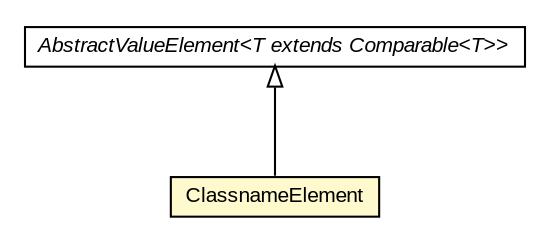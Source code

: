 #!/usr/local/bin/dot
#
# Class diagram 
# Generated by UMLGraph version 5.3 (http://www.umlgraph.org/)
#

digraph G {
	edge [fontname="arial",fontsize=10,labelfontname="arial",labelfontsize=10];
	node [fontname="arial",fontsize=10,shape=plaintext];
	nodesep=0.25;
	ranksep=0.5;
	// context.arch.discoverer.component.ClassnameElement
	c154547 [label=<<table title="context.arch.discoverer.component.ClassnameElement" border="0" cellborder="1" cellspacing="0" cellpadding="2" port="p" bgcolor="lemonChiffon" href="./ClassnameElement.html">
		<tr><td><table border="0" cellspacing="0" cellpadding="1">
<tr><td align="center" balign="center"> ClassnameElement </td></tr>
		</table></td></tr>
		</table>>, fontname="arial", fontcolor="black", fontsize=10.0];
	// context.arch.discoverer.component.AbstractValueElement<T extends java.lang.Comparable<T>>
	c154551 [label=<<table title="context.arch.discoverer.component.AbstractValueElement" border="0" cellborder="1" cellspacing="0" cellpadding="2" port="p" href="./AbstractValueElement.html">
		<tr><td><table border="0" cellspacing="0" cellpadding="1">
<tr><td align="center" balign="center"><font face="arial italic"> AbstractValueElement&lt;T extends Comparable&lt;T&gt;&gt; </font></td></tr>
		</table></td></tr>
		</table>>, fontname="arial", fontcolor="black", fontsize=10.0];
	//context.arch.discoverer.component.ClassnameElement extends context.arch.discoverer.component.AbstractValueElement<java.lang.String>
	c154551:p -> c154547:p [dir=back,arrowtail=empty];
}

